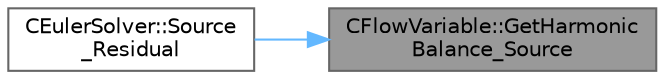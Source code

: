 digraph "CFlowVariable::GetHarmonicBalance_Source"
{
 // LATEX_PDF_SIZE
  bgcolor="transparent";
  edge [fontname=Helvetica,fontsize=10,labelfontname=Helvetica,labelfontsize=10];
  node [fontname=Helvetica,fontsize=10,shape=box,height=0.2,width=0.4];
  rankdir="RL";
  Node1 [id="Node000001",label="CFlowVariable::GetHarmonic\lBalance_Source",height=0.2,width=0.4,color="gray40", fillcolor="grey60", style="filled", fontcolor="black",tooltip="Get the harmonic balance source term."];
  Node1 -> Node2 [id="edge1_Node000001_Node000002",dir="back",color="steelblue1",style="solid",tooltip=" "];
  Node2 [id="Node000002",label="CEulerSolver::Source\l_Residual",height=0.2,width=0.4,color="grey40", fillcolor="white", style="filled",URL="$classCEulerSolver.html#a3173ebda0dc28e9fc17ced219fc60e9a",tooltip="Source term integration."];
}
